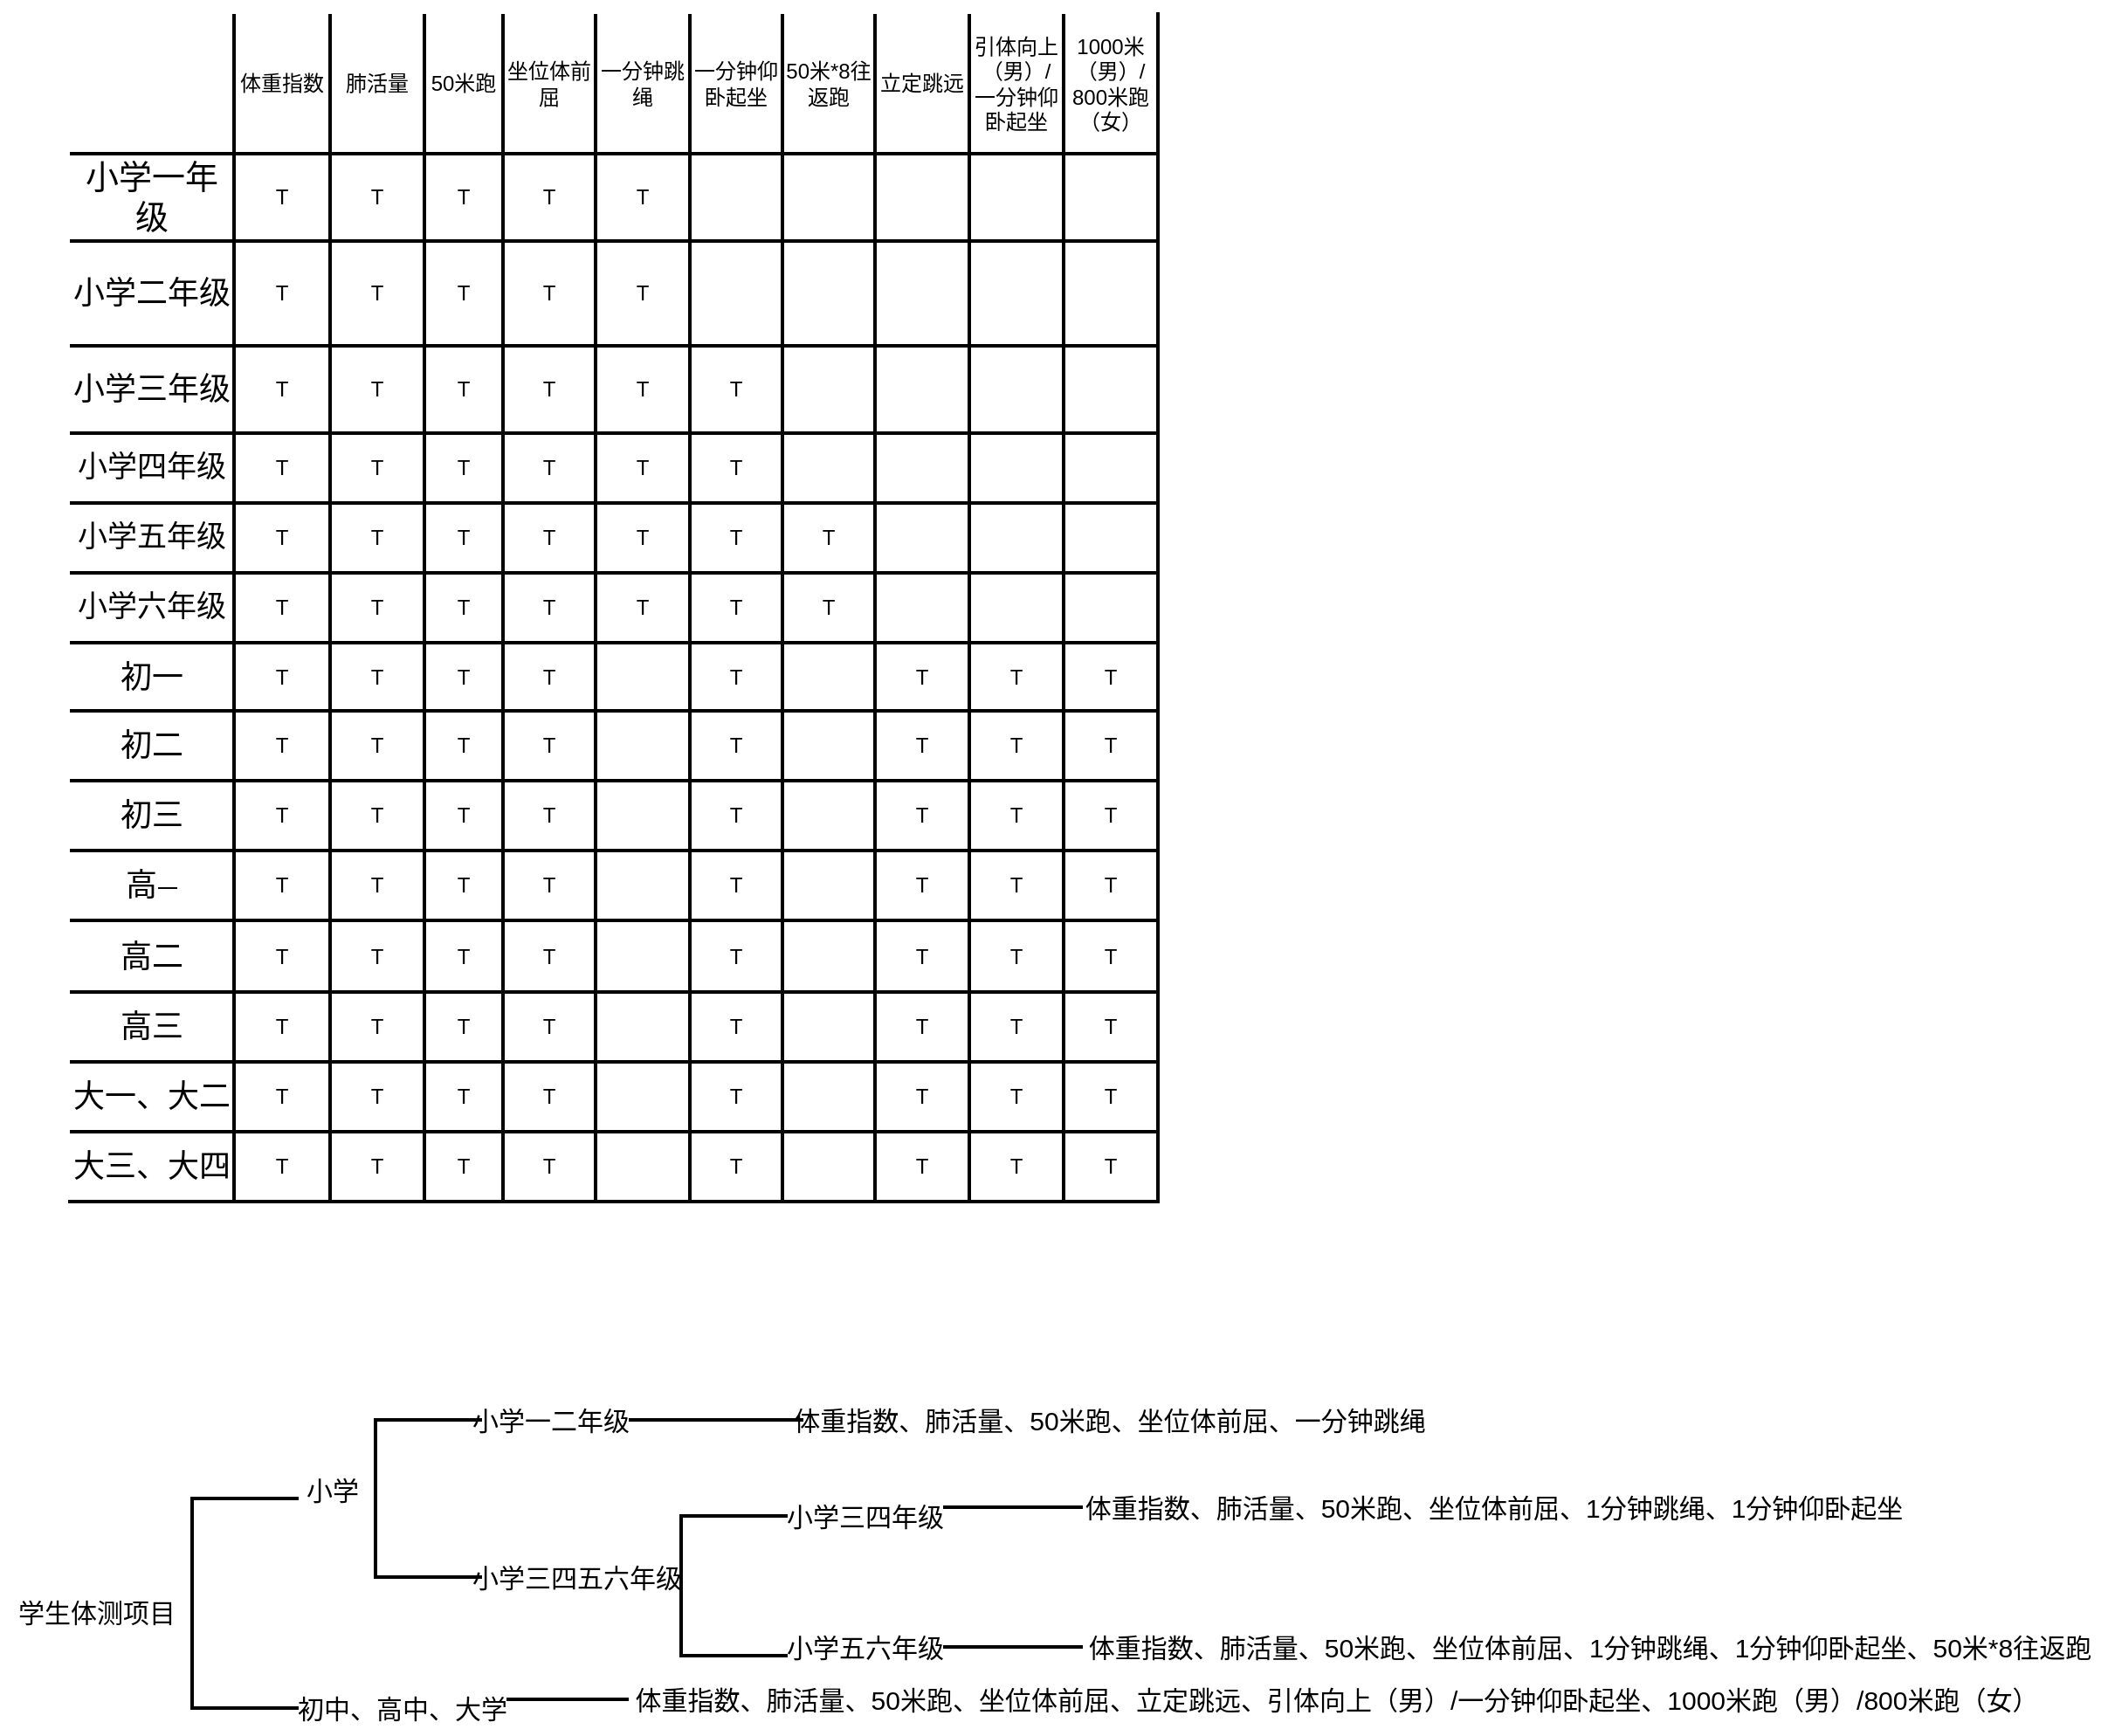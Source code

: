 <mxfile><diagram id="Dx4ijdz9q77wWzMe3Q-4" name="第 1 页"><mxGraphModel dx="593" dy="553" grid="1" gridSize="10" guides="0" tooltips="1" connect="1" arrows="1" fold="1" page="1" pageScale="1" pageWidth="2339" pageHeight="3300" math="1" shadow="0"><root><mxCell id="0"/><mxCell id="1" parent="0"/><mxCell id="41" value="" style="edgeStyle=none;html=1;" edge="1" parent="1" source="15"><mxGeometry relative="1" as="geometry"><mxPoint x="380" y="289.014" as="targetPoint"/></mxGeometry></mxCell><mxCell id="15" value="" style="shape=table;html=1;whiteSpace=wrap;startSize=0;container=1;collapsible=0;childLayout=tableLayout;strokeColor=default;rowLines=1;columnLines=1;fixedRows=0;swimlaneHead=0;swimlaneBody=1;left=0;top=0;strokeWidth=2;perimeterSpacing=0;" vertex="1" parent="1"><mxGeometry x="90" y="180" width="623" height="680" as="geometry"/></mxCell><mxCell id="57" style="shape=tableRow;horizontal=0;startSize=0;swimlaneHead=0;swimlaneBody=0;top=0;left=0;bottom=0;right=0;collapsible=0;dropTarget=0;fillColor=none;points=[[0,0.5],[1,0.5]];portConstraint=eastwest;strokeColor=none;" vertex="1" parent="15"><mxGeometry width="623" height="80" as="geometry"/></mxCell><mxCell id="58" style="shape=partialRectangle;html=1;whiteSpace=wrap;connectable=0;fillColor=none;top=0;left=0;bottom=0;right=0;overflow=hidden;" vertex="1" parent="57"><mxGeometry width="94" height="80" as="geometry"><mxRectangle width="94" height="80" as="alternateBounds"/></mxGeometry></mxCell><mxCell id="59" value="体重指数" style="shape=partialRectangle;html=1;whiteSpace=wrap;connectable=0;fillColor=none;top=0;left=0;bottom=0;right=0;overflow=hidden;" vertex="1" parent="57"><mxGeometry x="94" width="55" height="80" as="geometry"><mxRectangle width="55" height="80" as="alternateBounds"/></mxGeometry></mxCell><mxCell id="60" value="肺活量" style="shape=partialRectangle;html=1;whiteSpace=wrap;connectable=0;fillColor=none;top=0;left=0;bottom=0;right=0;overflow=hidden;" vertex="1" parent="57"><mxGeometry x="149" width="54" height="80" as="geometry"><mxRectangle width="54" height="80" as="alternateBounds"/></mxGeometry></mxCell><mxCell id="61" value="50米跑" style="shape=partialRectangle;html=1;whiteSpace=wrap;connectable=0;fillColor=none;top=0;left=0;bottom=0;right=0;overflow=hidden;" vertex="1" parent="57"><mxGeometry x="203" width="45" height="80" as="geometry"><mxRectangle width="45" height="80" as="alternateBounds"/></mxGeometry></mxCell><mxCell id="62" value="坐位体前屈" style="shape=partialRectangle;html=1;whiteSpace=wrap;connectable=0;fillColor=none;top=0;left=0;bottom=0;right=0;overflow=hidden;" vertex="1" parent="57"><mxGeometry x="248" width="53" height="80" as="geometry"><mxRectangle width="53" height="80" as="alternateBounds"/></mxGeometry></mxCell><mxCell id="67" value="一分钟跳绳" style="shape=partialRectangle;html=1;whiteSpace=wrap;connectable=0;fillColor=none;top=0;left=0;bottom=0;right=0;overflow=hidden;" vertex="1" parent="57"><mxGeometry x="301" width="54" height="80" as="geometry"><mxRectangle width="54" height="80" as="alternateBounds"/></mxGeometry></mxCell><mxCell id="72" value="一分钟仰卧起坐" style="shape=partialRectangle;html=1;whiteSpace=wrap;connectable=0;fillColor=none;top=0;left=0;bottom=0;right=0;overflow=hidden;" vertex="1" parent="57"><mxGeometry x="355" width="53" height="80" as="geometry"><mxRectangle width="53" height="80" as="alternateBounds"/></mxGeometry></mxCell><mxCell id="77" value="50米*8往返跑" style="shape=partialRectangle;html=1;whiteSpace=wrap;connectable=0;fillColor=none;top=0;left=0;bottom=0;right=0;overflow=hidden;" vertex="1" parent="57"><mxGeometry x="408" width="53" height="80" as="geometry"><mxRectangle width="53" height="80" as="alternateBounds"/></mxGeometry></mxCell><mxCell id="82" value="立定跳远" style="shape=partialRectangle;html=1;whiteSpace=wrap;connectable=0;fillColor=none;top=0;left=0;bottom=0;right=0;overflow=hidden;" vertex="1" parent="57"><mxGeometry x="461" width="54" height="80" as="geometry"><mxRectangle width="54" height="80" as="alternateBounds"/></mxGeometry></mxCell><mxCell id="87" value="引体向上（男）/&lt;br&gt;一分钟仰卧起坐" style="shape=partialRectangle;html=1;whiteSpace=wrap;connectable=0;fillColor=none;top=0;left=0;bottom=0;right=0;overflow=hidden;" vertex="1" parent="57"><mxGeometry x="515" width="54" height="80" as="geometry"><mxRectangle width="54" height="80" as="alternateBounds"/></mxGeometry></mxCell><mxCell id="92" value="1000米（男）/&lt;br&gt;800米跑（女）" style="shape=partialRectangle;html=1;whiteSpace=wrap;connectable=0;fillColor=none;top=0;left=0;bottom=0;right=0;overflow=hidden;" vertex="1" parent="57"><mxGeometry x="569" width="54" height="80" as="geometry"><mxRectangle width="54" height="80" as="alternateBounds"/></mxGeometry></mxCell><mxCell id="16" value="" style="shape=tableRow;horizontal=0;startSize=0;swimlaneHead=0;swimlaneBody=0;top=0;left=0;bottom=0;right=0;collapsible=0;dropTarget=0;fillColor=none;points=[[0,0.5],[1,0.5]];portConstraint=eastwest;strokeColor=none;" vertex="1" parent="15"><mxGeometry y="80" width="623" height="50" as="geometry"/></mxCell><mxCell id="17" value="&lt;font style=&quot;font-size: 19px;&quot;&gt;小学一年级&lt;/font&gt;" style="shape=partialRectangle;html=1;whiteSpace=wrap;connectable=0;fillColor=none;top=0;left=0;bottom=0;right=0;overflow=hidden;" vertex="1" parent="16"><mxGeometry width="94" height="50" as="geometry"><mxRectangle width="94" height="50" as="alternateBounds"/></mxGeometry></mxCell><mxCell id="18" value="&lt;font style=&quot;font-size: 12px;&quot;&gt;T&lt;/font&gt;" style="shape=partialRectangle;html=1;whiteSpace=wrap;connectable=0;fillColor=none;top=0;left=0;bottom=0;right=0;overflow=hidden;" vertex="1" parent="16"><mxGeometry x="94" width="55" height="50" as="geometry"><mxRectangle width="55" height="50" as="alternateBounds"/></mxGeometry></mxCell><mxCell id="19" value="T" style="shape=partialRectangle;html=1;whiteSpace=wrap;connectable=0;fillColor=none;top=0;left=0;bottom=0;right=0;overflow=hidden;" vertex="1" parent="16"><mxGeometry x="149" width="54" height="50" as="geometry"><mxRectangle width="54" height="50" as="alternateBounds"/></mxGeometry></mxCell><mxCell id="52" value="T" style="shape=partialRectangle;html=1;whiteSpace=wrap;connectable=0;fillColor=none;top=0;left=0;bottom=0;right=0;overflow=hidden;" vertex="1" parent="16"><mxGeometry x="203" width="45" height="50" as="geometry"><mxRectangle width="45" height="50" as="alternateBounds"/></mxGeometry></mxCell><mxCell id="63" value="T" style="shape=partialRectangle;html=1;whiteSpace=wrap;connectable=0;fillColor=none;top=0;left=0;bottom=0;right=0;overflow=hidden;" vertex="1" parent="16"><mxGeometry x="248" width="53" height="50" as="geometry"><mxRectangle width="53" height="50" as="alternateBounds"/></mxGeometry></mxCell><mxCell id="68" value="T" style="shape=partialRectangle;html=1;whiteSpace=wrap;connectable=0;fillColor=none;top=0;left=0;bottom=0;right=0;overflow=hidden;" vertex="1" parent="16"><mxGeometry x="301" width="54" height="50" as="geometry"><mxRectangle width="54" height="50" as="alternateBounds"/></mxGeometry></mxCell><mxCell id="73" style="shape=partialRectangle;html=1;whiteSpace=wrap;connectable=0;fillColor=none;top=0;left=0;bottom=0;right=0;overflow=hidden;" vertex="1" parent="16"><mxGeometry x="355" width="53" height="50" as="geometry"><mxRectangle width="53" height="50" as="alternateBounds"/></mxGeometry></mxCell><mxCell id="78" style="shape=partialRectangle;html=1;whiteSpace=wrap;connectable=0;fillColor=none;top=0;left=0;bottom=0;right=0;overflow=hidden;" vertex="1" parent="16"><mxGeometry x="408" width="53" height="50" as="geometry"><mxRectangle width="53" height="50" as="alternateBounds"/></mxGeometry></mxCell><mxCell id="83" style="shape=partialRectangle;html=1;whiteSpace=wrap;connectable=0;fillColor=none;top=0;left=0;bottom=0;right=0;overflow=hidden;" vertex="1" parent="16"><mxGeometry x="461" width="54" height="50" as="geometry"><mxRectangle width="54" height="50" as="alternateBounds"/></mxGeometry></mxCell><mxCell id="88" style="shape=partialRectangle;html=1;whiteSpace=wrap;connectable=0;fillColor=none;top=0;left=0;bottom=0;right=0;overflow=hidden;" vertex="1" parent="16"><mxGeometry x="515" width="54" height="50" as="geometry"><mxRectangle width="54" height="50" as="alternateBounds"/></mxGeometry></mxCell><mxCell id="93" style="shape=partialRectangle;html=1;whiteSpace=wrap;connectable=0;fillColor=none;top=0;left=0;bottom=0;right=0;overflow=hidden;" vertex="1" parent="16"><mxGeometry x="569" width="54" height="50" as="geometry"><mxRectangle width="54" height="50" as="alternateBounds"/></mxGeometry></mxCell><mxCell id="24" value="" style="shape=tableRow;horizontal=0;startSize=0;swimlaneHead=0;swimlaneBody=0;top=0;left=0;bottom=0;right=0;collapsible=0;dropTarget=0;fillColor=none;points=[[0,0.5],[1,0.5]];portConstraint=eastwest;" vertex="1" parent="15"><mxGeometry y="130" width="623" height="60" as="geometry"/></mxCell><mxCell id="25" value="&lt;span style=&quot;font-size: 18px;&quot;&gt;小学二年级&lt;/span&gt;" style="shape=partialRectangle;html=1;whiteSpace=wrap;connectable=0;fillColor=none;top=0;left=0;bottom=0;right=0;overflow=hidden;" vertex="1" parent="24"><mxGeometry width="94" height="60" as="geometry"><mxRectangle width="94" height="60" as="alternateBounds"/></mxGeometry></mxCell><mxCell id="26" value="T" style="shape=partialRectangle;html=1;whiteSpace=wrap;connectable=0;fillColor=none;top=0;left=0;bottom=0;right=0;overflow=hidden;" vertex="1" parent="24"><mxGeometry x="94" width="55" height="60" as="geometry"><mxRectangle width="55" height="60" as="alternateBounds"/></mxGeometry></mxCell><mxCell id="27" value="T" style="shape=partialRectangle;html=1;whiteSpace=wrap;connectable=0;fillColor=none;top=0;left=0;bottom=0;right=0;overflow=hidden;pointerEvents=1;" vertex="1" parent="24"><mxGeometry x="149" width="54" height="60" as="geometry"><mxRectangle width="54" height="60" as="alternateBounds"/></mxGeometry></mxCell><mxCell id="53" value="T" style="shape=partialRectangle;html=1;whiteSpace=wrap;connectable=0;fillColor=none;top=0;left=0;bottom=0;right=0;overflow=hidden;pointerEvents=1;" vertex="1" parent="24"><mxGeometry x="203" width="45" height="60" as="geometry"><mxRectangle width="45" height="60" as="alternateBounds"/></mxGeometry></mxCell><mxCell id="64" value="T" style="shape=partialRectangle;html=1;whiteSpace=wrap;connectable=0;fillColor=none;top=0;left=0;bottom=0;right=0;overflow=hidden;pointerEvents=1;" vertex="1" parent="24"><mxGeometry x="248" width="53" height="60" as="geometry"><mxRectangle width="53" height="60" as="alternateBounds"/></mxGeometry></mxCell><mxCell id="69" value="T" style="shape=partialRectangle;html=1;whiteSpace=wrap;connectable=0;fillColor=none;top=0;left=0;bottom=0;right=0;overflow=hidden;pointerEvents=1;" vertex="1" parent="24"><mxGeometry x="301" width="54" height="60" as="geometry"><mxRectangle width="54" height="60" as="alternateBounds"/></mxGeometry></mxCell><mxCell id="74" style="shape=partialRectangle;html=1;whiteSpace=wrap;connectable=0;fillColor=none;top=0;left=0;bottom=0;right=0;overflow=hidden;pointerEvents=1;" vertex="1" parent="24"><mxGeometry x="355" width="53" height="60" as="geometry"><mxRectangle width="53" height="60" as="alternateBounds"/></mxGeometry></mxCell><mxCell id="79" style="shape=partialRectangle;html=1;whiteSpace=wrap;connectable=0;fillColor=none;top=0;left=0;bottom=0;right=0;overflow=hidden;pointerEvents=1;" vertex="1" parent="24"><mxGeometry x="408" width="53" height="60" as="geometry"><mxRectangle width="53" height="60" as="alternateBounds"/></mxGeometry></mxCell><mxCell id="84" style="shape=partialRectangle;html=1;whiteSpace=wrap;connectable=0;fillColor=none;top=0;left=0;bottom=0;right=0;overflow=hidden;pointerEvents=1;" vertex="1" parent="24"><mxGeometry x="461" width="54" height="60" as="geometry"><mxRectangle width="54" height="60" as="alternateBounds"/></mxGeometry></mxCell><mxCell id="89" style="shape=partialRectangle;html=1;whiteSpace=wrap;connectable=0;fillColor=none;top=0;left=0;bottom=0;right=0;overflow=hidden;pointerEvents=1;" vertex="1" parent="24"><mxGeometry x="515" width="54" height="60" as="geometry"><mxRectangle width="54" height="60" as="alternateBounds"/></mxGeometry></mxCell><mxCell id="94" style="shape=partialRectangle;html=1;whiteSpace=wrap;connectable=0;fillColor=none;top=0;left=0;bottom=0;right=0;overflow=hidden;pointerEvents=1;" vertex="1" parent="24"><mxGeometry x="569" width="54" height="60" as="geometry"><mxRectangle width="54" height="60" as="alternateBounds"/></mxGeometry></mxCell><mxCell id="20" value="" style="shape=tableRow;horizontal=0;startSize=0;swimlaneHead=0;swimlaneBody=0;top=0;left=0;bottom=0;right=0;collapsible=0;dropTarget=0;fillColor=none;points=[[0,0.5],[1,0.5]];portConstraint=eastwest;" vertex="1" parent="15"><mxGeometry y="190" width="623" height="50" as="geometry"/></mxCell><mxCell id="21" value="&lt;span style=&quot;font-size: 18px;&quot;&gt;小学三年级&lt;/span&gt;" style="shape=partialRectangle;html=1;whiteSpace=wrap;connectable=0;fillColor=none;top=0;left=0;bottom=0;right=0;overflow=hidden;" vertex="1" parent="20"><mxGeometry width="94" height="50" as="geometry"><mxRectangle width="94" height="50" as="alternateBounds"/></mxGeometry></mxCell><mxCell id="22" value="T" style="shape=partialRectangle;html=1;whiteSpace=wrap;connectable=0;fillColor=none;top=0;left=0;bottom=0;right=0;overflow=hidden;" vertex="1" parent="20"><mxGeometry x="94" width="55" height="50" as="geometry"><mxRectangle width="55" height="50" as="alternateBounds"/></mxGeometry></mxCell><mxCell id="23" value="T" style="shape=partialRectangle;html=1;whiteSpace=wrap;connectable=0;fillColor=none;top=0;left=0;bottom=0;right=0;overflow=hidden;" vertex="1" parent="20"><mxGeometry x="149" width="54" height="50" as="geometry"><mxRectangle width="54" height="50" as="alternateBounds"/></mxGeometry></mxCell><mxCell id="54" value="T" style="shape=partialRectangle;html=1;whiteSpace=wrap;connectable=0;fillColor=none;top=0;left=0;bottom=0;right=0;overflow=hidden;" vertex="1" parent="20"><mxGeometry x="203" width="45" height="50" as="geometry"><mxRectangle width="45" height="50" as="alternateBounds"/></mxGeometry></mxCell><mxCell id="65" value="T" style="shape=partialRectangle;html=1;whiteSpace=wrap;connectable=0;fillColor=none;top=0;left=0;bottom=0;right=0;overflow=hidden;" vertex="1" parent="20"><mxGeometry x="248" width="53" height="50" as="geometry"><mxRectangle width="53" height="50" as="alternateBounds"/></mxGeometry></mxCell><mxCell id="70" value="T" style="shape=partialRectangle;html=1;whiteSpace=wrap;connectable=0;fillColor=none;top=0;left=0;bottom=0;right=0;overflow=hidden;" vertex="1" parent="20"><mxGeometry x="301" width="54" height="50" as="geometry"><mxRectangle width="54" height="50" as="alternateBounds"/></mxGeometry></mxCell><mxCell id="75" value="T" style="shape=partialRectangle;html=1;whiteSpace=wrap;connectable=0;fillColor=none;top=0;left=0;bottom=0;right=0;overflow=hidden;" vertex="1" parent="20"><mxGeometry x="355" width="53" height="50" as="geometry"><mxRectangle width="53" height="50" as="alternateBounds"/></mxGeometry></mxCell><mxCell id="80" style="shape=partialRectangle;html=1;whiteSpace=wrap;connectable=0;fillColor=none;top=0;left=0;bottom=0;right=0;overflow=hidden;" vertex="1" parent="20"><mxGeometry x="408" width="53" height="50" as="geometry"><mxRectangle width="53" height="50" as="alternateBounds"/></mxGeometry></mxCell><mxCell id="85" style="shape=partialRectangle;html=1;whiteSpace=wrap;connectable=0;fillColor=none;top=0;left=0;bottom=0;right=0;overflow=hidden;" vertex="1" parent="20"><mxGeometry x="461" width="54" height="50" as="geometry"><mxRectangle width="54" height="50" as="alternateBounds"/></mxGeometry></mxCell><mxCell id="90" style="shape=partialRectangle;html=1;whiteSpace=wrap;connectable=0;fillColor=none;top=0;left=0;bottom=0;right=0;overflow=hidden;" vertex="1" parent="20"><mxGeometry x="515" width="54" height="50" as="geometry"><mxRectangle width="54" height="50" as="alternateBounds"/></mxGeometry></mxCell><mxCell id="95" style="shape=partialRectangle;html=1;whiteSpace=wrap;connectable=0;fillColor=none;top=0;left=0;bottom=0;right=0;overflow=hidden;" vertex="1" parent="20"><mxGeometry x="569" width="54" height="50" as="geometry"><mxRectangle width="54" height="50" as="alternateBounds"/></mxGeometry></mxCell><mxCell id="48" style="shape=tableRow;horizontal=0;startSize=0;swimlaneHead=0;swimlaneBody=0;top=0;left=0;bottom=0;right=0;collapsible=0;dropTarget=0;fillColor=none;points=[[0,0.5],[1,0.5]];portConstraint=eastwest;" vertex="1" parent="15"><mxGeometry y="240" width="623" height="40" as="geometry"/></mxCell><mxCell id="49" value="&lt;span style=&quot;font-size: 17px;&quot;&gt;小学四年级&lt;/span&gt;" style="shape=partialRectangle;html=1;whiteSpace=wrap;connectable=0;fillColor=none;top=0;left=0;bottom=0;right=0;overflow=hidden;" vertex="1" parent="48"><mxGeometry width="94" height="40" as="geometry"><mxRectangle width="94" height="40" as="alternateBounds"/></mxGeometry></mxCell><mxCell id="50" value="T" style="shape=partialRectangle;html=1;whiteSpace=wrap;connectable=0;fillColor=none;top=0;left=0;bottom=0;right=0;overflow=hidden;" vertex="1" parent="48"><mxGeometry x="94" width="55" height="40" as="geometry"><mxRectangle width="55" height="40" as="alternateBounds"/></mxGeometry></mxCell><mxCell id="51" value="T" style="shape=partialRectangle;html=1;whiteSpace=wrap;connectable=0;fillColor=none;top=0;left=0;bottom=0;right=0;overflow=hidden;" vertex="1" parent="48"><mxGeometry x="149" width="54" height="40" as="geometry"><mxRectangle width="54" height="40" as="alternateBounds"/></mxGeometry></mxCell><mxCell id="55" value="T" style="shape=partialRectangle;html=1;whiteSpace=wrap;connectable=0;fillColor=none;top=0;left=0;bottom=0;right=0;overflow=hidden;" vertex="1" parent="48"><mxGeometry x="203" width="45" height="40" as="geometry"><mxRectangle width="45" height="40" as="alternateBounds"/></mxGeometry></mxCell><mxCell id="66" value="T" style="shape=partialRectangle;html=1;whiteSpace=wrap;connectable=0;fillColor=none;top=0;left=0;bottom=0;right=0;overflow=hidden;" vertex="1" parent="48"><mxGeometry x="248" width="53" height="40" as="geometry"><mxRectangle width="53" height="40" as="alternateBounds"/></mxGeometry></mxCell><mxCell id="71" value="T" style="shape=partialRectangle;html=1;whiteSpace=wrap;connectable=0;fillColor=none;top=0;left=0;bottom=0;right=0;overflow=hidden;" vertex="1" parent="48"><mxGeometry x="301" width="54" height="40" as="geometry"><mxRectangle width="54" height="40" as="alternateBounds"/></mxGeometry></mxCell><mxCell id="76" value="T" style="shape=partialRectangle;html=1;whiteSpace=wrap;connectable=0;fillColor=none;top=0;left=0;bottom=0;right=0;overflow=hidden;" vertex="1" parent="48"><mxGeometry x="355" width="53" height="40" as="geometry"><mxRectangle width="53" height="40" as="alternateBounds"/></mxGeometry></mxCell><mxCell id="81" style="shape=partialRectangle;html=1;whiteSpace=wrap;connectable=0;fillColor=none;top=0;left=0;bottom=0;right=0;overflow=hidden;" vertex="1" parent="48"><mxGeometry x="408" width="53" height="40" as="geometry"><mxRectangle width="53" height="40" as="alternateBounds"/></mxGeometry></mxCell><mxCell id="86" style="shape=partialRectangle;html=1;whiteSpace=wrap;connectable=0;fillColor=none;top=0;left=0;bottom=0;right=0;overflow=hidden;" vertex="1" parent="48"><mxGeometry x="461" width="54" height="40" as="geometry"><mxRectangle width="54" height="40" as="alternateBounds"/></mxGeometry></mxCell><mxCell id="91" style="shape=partialRectangle;html=1;whiteSpace=wrap;connectable=0;fillColor=none;top=0;left=0;bottom=0;right=0;overflow=hidden;" vertex="1" parent="48"><mxGeometry x="515" width="54" height="40" as="geometry"><mxRectangle width="54" height="40" as="alternateBounds"/></mxGeometry></mxCell><mxCell id="96" style="shape=partialRectangle;html=1;whiteSpace=wrap;connectable=0;fillColor=none;top=0;left=0;bottom=0;right=0;overflow=hidden;" vertex="1" parent="48"><mxGeometry x="569" width="54" height="40" as="geometry"><mxRectangle width="54" height="40" as="alternateBounds"/></mxGeometry></mxCell><mxCell id="133" style="shape=tableRow;horizontal=0;startSize=0;swimlaneHead=0;swimlaneBody=0;top=0;left=0;bottom=0;right=0;collapsible=0;dropTarget=0;fillColor=none;points=[[0,0.5],[1,0.5]];portConstraint=eastwest;" vertex="1" parent="15"><mxGeometry y="280" width="623" height="40" as="geometry"/></mxCell><mxCell id="134" value="&lt;font style=&quot;font-size: 17px;&quot;&gt;小学五年级&lt;/font&gt;" style="shape=partialRectangle;html=1;whiteSpace=wrap;connectable=0;fillColor=none;top=0;left=0;bottom=0;right=0;overflow=hidden;" vertex="1" parent="133"><mxGeometry width="94" height="40" as="geometry"><mxRectangle width="94" height="40" as="alternateBounds"/></mxGeometry></mxCell><mxCell id="135" value="T" style="shape=partialRectangle;html=1;whiteSpace=wrap;connectable=0;fillColor=none;top=0;left=0;bottom=0;right=0;overflow=hidden;" vertex="1" parent="133"><mxGeometry x="94" width="55" height="40" as="geometry"><mxRectangle width="55" height="40" as="alternateBounds"/></mxGeometry></mxCell><mxCell id="136" value="T" style="shape=partialRectangle;html=1;whiteSpace=wrap;connectable=0;fillColor=none;top=0;left=0;bottom=0;right=0;overflow=hidden;" vertex="1" parent="133"><mxGeometry x="149" width="54" height="40" as="geometry"><mxRectangle width="54" height="40" as="alternateBounds"/></mxGeometry></mxCell><mxCell id="137" value="T" style="shape=partialRectangle;html=1;whiteSpace=wrap;connectable=0;fillColor=none;top=0;left=0;bottom=0;right=0;overflow=hidden;" vertex="1" parent="133"><mxGeometry x="203" width="45" height="40" as="geometry"><mxRectangle width="45" height="40" as="alternateBounds"/></mxGeometry></mxCell><mxCell id="138" value="T" style="shape=partialRectangle;html=1;whiteSpace=wrap;connectable=0;fillColor=none;top=0;left=0;bottom=0;right=0;overflow=hidden;" vertex="1" parent="133"><mxGeometry x="248" width="53" height="40" as="geometry"><mxRectangle width="53" height="40" as="alternateBounds"/></mxGeometry></mxCell><mxCell id="139" value="T" style="shape=partialRectangle;html=1;whiteSpace=wrap;connectable=0;fillColor=none;top=0;left=0;bottom=0;right=0;overflow=hidden;" vertex="1" parent="133"><mxGeometry x="301" width="54" height="40" as="geometry"><mxRectangle width="54" height="40" as="alternateBounds"/></mxGeometry></mxCell><mxCell id="140" value="T" style="shape=partialRectangle;html=1;whiteSpace=wrap;connectable=0;fillColor=none;top=0;left=0;bottom=0;right=0;overflow=hidden;" vertex="1" parent="133"><mxGeometry x="355" width="53" height="40" as="geometry"><mxRectangle width="53" height="40" as="alternateBounds"/></mxGeometry></mxCell><mxCell id="141" value="T" style="shape=partialRectangle;html=1;whiteSpace=wrap;connectable=0;fillColor=none;top=0;left=0;bottom=0;right=0;overflow=hidden;" vertex="1" parent="133"><mxGeometry x="408" width="53" height="40" as="geometry"><mxRectangle width="53" height="40" as="alternateBounds"/></mxGeometry></mxCell><mxCell id="142" style="shape=partialRectangle;html=1;whiteSpace=wrap;connectable=0;fillColor=none;top=0;left=0;bottom=0;right=0;overflow=hidden;" vertex="1" parent="133"><mxGeometry x="461" width="54" height="40" as="geometry"><mxRectangle width="54" height="40" as="alternateBounds"/></mxGeometry></mxCell><mxCell id="143" style="shape=partialRectangle;html=1;whiteSpace=wrap;connectable=0;fillColor=none;top=0;left=0;bottom=0;right=0;overflow=hidden;" vertex="1" parent="133"><mxGeometry x="515" width="54" height="40" as="geometry"><mxRectangle width="54" height="40" as="alternateBounds"/></mxGeometry></mxCell><mxCell id="144" style="shape=partialRectangle;html=1;whiteSpace=wrap;connectable=0;fillColor=none;top=0;left=0;bottom=0;right=0;overflow=hidden;" vertex="1" parent="133"><mxGeometry x="569" width="54" height="40" as="geometry"><mxRectangle width="54" height="40" as="alternateBounds"/></mxGeometry></mxCell><mxCell id="121" style="shape=tableRow;horizontal=0;startSize=0;swimlaneHead=0;swimlaneBody=0;top=0;left=0;bottom=0;right=0;collapsible=0;dropTarget=0;fillColor=none;points=[[0,0.5],[1,0.5]];portConstraint=eastwest;" vertex="1" parent="15"><mxGeometry y="320" width="623" height="40" as="geometry"/></mxCell><mxCell id="122" value="&lt;font style=&quot;font-size: 17px;&quot;&gt;小学六年级&lt;/font&gt;" style="shape=partialRectangle;html=1;whiteSpace=wrap;connectable=0;fillColor=none;top=0;left=0;bottom=0;right=0;overflow=hidden;" vertex="1" parent="121"><mxGeometry width="94" height="40" as="geometry"><mxRectangle width="94" height="40" as="alternateBounds"/></mxGeometry></mxCell><mxCell id="123" value="T" style="shape=partialRectangle;html=1;whiteSpace=wrap;connectable=0;fillColor=none;top=0;left=0;bottom=0;right=0;overflow=hidden;" vertex="1" parent="121"><mxGeometry x="94" width="55" height="40" as="geometry"><mxRectangle width="55" height="40" as="alternateBounds"/></mxGeometry></mxCell><mxCell id="124" value="T" style="shape=partialRectangle;html=1;whiteSpace=wrap;connectable=0;fillColor=none;top=0;left=0;bottom=0;right=0;overflow=hidden;" vertex="1" parent="121"><mxGeometry x="149" width="54" height="40" as="geometry"><mxRectangle width="54" height="40" as="alternateBounds"/></mxGeometry></mxCell><mxCell id="125" value="T" style="shape=partialRectangle;html=1;whiteSpace=wrap;connectable=0;fillColor=none;top=0;left=0;bottom=0;right=0;overflow=hidden;" vertex="1" parent="121"><mxGeometry x="203" width="45" height="40" as="geometry"><mxRectangle width="45" height="40" as="alternateBounds"/></mxGeometry></mxCell><mxCell id="126" value="T" style="shape=partialRectangle;html=1;whiteSpace=wrap;connectable=0;fillColor=none;top=0;left=0;bottom=0;right=0;overflow=hidden;" vertex="1" parent="121"><mxGeometry x="248" width="53" height="40" as="geometry"><mxRectangle width="53" height="40" as="alternateBounds"/></mxGeometry></mxCell><mxCell id="127" value="T" style="shape=partialRectangle;html=1;whiteSpace=wrap;connectable=0;fillColor=none;top=0;left=0;bottom=0;right=0;overflow=hidden;" vertex="1" parent="121"><mxGeometry x="301" width="54" height="40" as="geometry"><mxRectangle width="54" height="40" as="alternateBounds"/></mxGeometry></mxCell><mxCell id="128" value="T" style="shape=partialRectangle;html=1;whiteSpace=wrap;connectable=0;fillColor=none;top=0;left=0;bottom=0;right=0;overflow=hidden;" vertex="1" parent="121"><mxGeometry x="355" width="53" height="40" as="geometry"><mxRectangle width="53" height="40" as="alternateBounds"/></mxGeometry></mxCell><mxCell id="129" value="T" style="shape=partialRectangle;html=1;whiteSpace=wrap;connectable=0;fillColor=none;top=0;left=0;bottom=0;right=0;overflow=hidden;" vertex="1" parent="121"><mxGeometry x="408" width="53" height="40" as="geometry"><mxRectangle width="53" height="40" as="alternateBounds"/></mxGeometry></mxCell><mxCell id="130" style="shape=partialRectangle;html=1;whiteSpace=wrap;connectable=0;fillColor=none;top=0;left=0;bottom=0;right=0;overflow=hidden;" vertex="1" parent="121"><mxGeometry x="461" width="54" height="40" as="geometry"><mxRectangle width="54" height="40" as="alternateBounds"/></mxGeometry></mxCell><mxCell id="131" style="shape=partialRectangle;html=1;whiteSpace=wrap;connectable=0;fillColor=none;top=0;left=0;bottom=0;right=0;overflow=hidden;" vertex="1" parent="121"><mxGeometry x="515" width="54" height="40" as="geometry"><mxRectangle width="54" height="40" as="alternateBounds"/></mxGeometry></mxCell><mxCell id="132" style="shape=partialRectangle;html=1;whiteSpace=wrap;connectable=0;fillColor=none;top=0;left=0;bottom=0;right=0;overflow=hidden;" vertex="1" parent="121"><mxGeometry x="569" width="54" height="40" as="geometry"><mxRectangle width="54" height="40" as="alternateBounds"/></mxGeometry></mxCell><mxCell id="109" style="shape=tableRow;horizontal=0;startSize=0;swimlaneHead=0;swimlaneBody=0;top=0;left=0;bottom=0;right=0;collapsible=0;dropTarget=0;fillColor=none;points=[[0,0.5],[1,0.5]];portConstraint=eastwest;" vertex="1" parent="15"><mxGeometry y="360" width="623" height="39" as="geometry"/></mxCell><mxCell id="110" value="&lt;font style=&quot;font-size: 18px;&quot;&gt;初一&lt;/font&gt;" style="shape=partialRectangle;html=1;whiteSpace=wrap;connectable=0;fillColor=none;top=0;left=0;bottom=0;right=0;overflow=hidden;" vertex="1" parent="109"><mxGeometry width="94" height="39" as="geometry"><mxRectangle width="94" height="39" as="alternateBounds"/></mxGeometry></mxCell><mxCell id="111" value="T" style="shape=partialRectangle;html=1;whiteSpace=wrap;connectable=0;fillColor=none;top=0;left=0;bottom=0;right=0;overflow=hidden;" vertex="1" parent="109"><mxGeometry x="94" width="55" height="39" as="geometry"><mxRectangle width="55" height="39" as="alternateBounds"/></mxGeometry></mxCell><mxCell id="112" value="T" style="shape=partialRectangle;html=1;whiteSpace=wrap;connectable=0;fillColor=none;top=0;left=0;bottom=0;right=0;overflow=hidden;" vertex="1" parent="109"><mxGeometry x="149" width="54" height="39" as="geometry"><mxRectangle width="54" height="39" as="alternateBounds"/></mxGeometry></mxCell><mxCell id="113" value="T" style="shape=partialRectangle;html=1;whiteSpace=wrap;connectable=0;fillColor=none;top=0;left=0;bottom=0;right=0;overflow=hidden;" vertex="1" parent="109"><mxGeometry x="203" width="45" height="39" as="geometry"><mxRectangle width="45" height="39" as="alternateBounds"/></mxGeometry></mxCell><mxCell id="114" value="T" style="shape=partialRectangle;html=1;whiteSpace=wrap;connectable=0;fillColor=none;top=0;left=0;bottom=0;right=0;overflow=hidden;" vertex="1" parent="109"><mxGeometry x="248" width="53" height="39" as="geometry"><mxRectangle width="53" height="39" as="alternateBounds"/></mxGeometry></mxCell><mxCell id="115" style="shape=partialRectangle;html=1;whiteSpace=wrap;connectable=0;fillColor=none;top=0;left=0;bottom=0;right=0;overflow=hidden;" vertex="1" parent="109"><mxGeometry x="301" width="54" height="39" as="geometry"><mxRectangle width="54" height="39" as="alternateBounds"/></mxGeometry></mxCell><mxCell id="116" value="T" style="shape=partialRectangle;html=1;whiteSpace=wrap;connectable=0;fillColor=none;top=0;left=0;bottom=0;right=0;overflow=hidden;" vertex="1" parent="109"><mxGeometry x="355" width="53" height="39" as="geometry"><mxRectangle width="53" height="39" as="alternateBounds"/></mxGeometry></mxCell><mxCell id="117" style="shape=partialRectangle;html=1;whiteSpace=wrap;connectable=0;fillColor=none;top=0;left=0;bottom=0;right=0;overflow=hidden;" vertex="1" parent="109"><mxGeometry x="408" width="53" height="39" as="geometry"><mxRectangle width="53" height="39" as="alternateBounds"/></mxGeometry></mxCell><mxCell id="118" value="T" style="shape=partialRectangle;html=1;whiteSpace=wrap;connectable=0;fillColor=none;top=0;left=0;bottom=0;right=0;overflow=hidden;" vertex="1" parent="109"><mxGeometry x="461" width="54" height="39" as="geometry"><mxRectangle width="54" height="39" as="alternateBounds"/></mxGeometry></mxCell><mxCell id="119" value="T" style="shape=partialRectangle;html=1;whiteSpace=wrap;connectable=0;fillColor=none;top=0;left=0;bottom=0;right=0;overflow=hidden;" vertex="1" parent="109"><mxGeometry x="515" width="54" height="39" as="geometry"><mxRectangle width="54" height="39" as="alternateBounds"/></mxGeometry></mxCell><mxCell id="120" value="T" style="shape=partialRectangle;html=1;whiteSpace=wrap;connectable=0;fillColor=none;top=0;left=0;bottom=0;right=0;overflow=hidden;" vertex="1" parent="109"><mxGeometry x="569" width="54" height="39" as="geometry"><mxRectangle width="54" height="39" as="alternateBounds"/></mxGeometry></mxCell><mxCell id="97" style="shape=tableRow;horizontal=0;startSize=0;swimlaneHead=0;swimlaneBody=0;top=0;left=0;bottom=0;right=0;collapsible=0;dropTarget=0;fillColor=none;points=[[0,0.5],[1,0.5]];portConstraint=eastwest;" vertex="1" parent="15"><mxGeometry y="399" width="623" height="40" as="geometry"/></mxCell><mxCell id="98" value="&lt;font style=&quot;font-size: 18px;&quot;&gt;初二&lt;/font&gt;" style="shape=partialRectangle;html=1;whiteSpace=wrap;connectable=0;fillColor=none;top=0;left=0;bottom=0;right=0;overflow=hidden;" vertex="1" parent="97"><mxGeometry width="94" height="40" as="geometry"><mxRectangle width="94" height="40" as="alternateBounds"/></mxGeometry></mxCell><mxCell id="99" value="T" style="shape=partialRectangle;html=1;whiteSpace=wrap;connectable=0;fillColor=none;top=0;left=0;bottom=0;right=0;overflow=hidden;" vertex="1" parent="97"><mxGeometry x="94" width="55" height="40" as="geometry"><mxRectangle width="55" height="40" as="alternateBounds"/></mxGeometry></mxCell><mxCell id="100" value="T" style="shape=partialRectangle;html=1;whiteSpace=wrap;connectable=0;fillColor=none;top=0;left=0;bottom=0;right=0;overflow=hidden;" vertex="1" parent="97"><mxGeometry x="149" width="54" height="40" as="geometry"><mxRectangle width="54" height="40" as="alternateBounds"/></mxGeometry></mxCell><mxCell id="101" value="T" style="shape=partialRectangle;html=1;whiteSpace=wrap;connectable=0;fillColor=none;top=0;left=0;bottom=0;right=0;overflow=hidden;" vertex="1" parent="97"><mxGeometry x="203" width="45" height="40" as="geometry"><mxRectangle width="45" height="40" as="alternateBounds"/></mxGeometry></mxCell><mxCell id="102" value="T" style="shape=partialRectangle;html=1;whiteSpace=wrap;connectable=0;fillColor=none;top=0;left=0;bottom=0;right=0;overflow=hidden;" vertex="1" parent="97"><mxGeometry x="248" width="53" height="40" as="geometry"><mxRectangle width="53" height="40" as="alternateBounds"/></mxGeometry></mxCell><mxCell id="103" style="shape=partialRectangle;html=1;whiteSpace=wrap;connectable=0;fillColor=none;top=0;left=0;bottom=0;right=0;overflow=hidden;" vertex="1" parent="97"><mxGeometry x="301" width="54" height="40" as="geometry"><mxRectangle width="54" height="40" as="alternateBounds"/></mxGeometry></mxCell><mxCell id="104" value="T" style="shape=partialRectangle;html=1;whiteSpace=wrap;connectable=0;fillColor=none;top=0;left=0;bottom=0;right=0;overflow=hidden;" vertex="1" parent="97"><mxGeometry x="355" width="53" height="40" as="geometry"><mxRectangle width="53" height="40" as="alternateBounds"/></mxGeometry></mxCell><mxCell id="105" style="shape=partialRectangle;html=1;whiteSpace=wrap;connectable=0;fillColor=none;top=0;left=0;bottom=0;right=0;overflow=hidden;" vertex="1" parent="97"><mxGeometry x="408" width="53" height="40" as="geometry"><mxRectangle width="53" height="40" as="alternateBounds"/></mxGeometry></mxCell><mxCell id="106" value="T" style="shape=partialRectangle;html=1;whiteSpace=wrap;connectable=0;fillColor=none;top=0;left=0;bottom=0;right=0;overflow=hidden;" vertex="1" parent="97"><mxGeometry x="461" width="54" height="40" as="geometry"><mxRectangle width="54" height="40" as="alternateBounds"/></mxGeometry></mxCell><mxCell id="107" value="T" style="shape=partialRectangle;html=1;whiteSpace=wrap;connectable=0;fillColor=none;top=0;left=0;bottom=0;right=0;overflow=hidden;" vertex="1" parent="97"><mxGeometry x="515" width="54" height="40" as="geometry"><mxRectangle width="54" height="40" as="alternateBounds"/></mxGeometry></mxCell><mxCell id="108" value="T" style="shape=partialRectangle;html=1;whiteSpace=wrap;connectable=0;fillColor=none;top=0;left=0;bottom=0;right=0;overflow=hidden;" vertex="1" parent="97"><mxGeometry x="569" width="54" height="40" as="geometry"><mxRectangle width="54" height="40" as="alternateBounds"/></mxGeometry></mxCell><mxCell id="145" style="shape=tableRow;horizontal=0;startSize=0;swimlaneHead=0;swimlaneBody=0;top=0;left=0;bottom=0;right=0;collapsible=0;dropTarget=0;fillColor=none;points=[[0,0.5],[1,0.5]];portConstraint=eastwest;" vertex="1" parent="15"><mxGeometry y="439" width="623" height="40" as="geometry"/></mxCell><mxCell id="146" value="&lt;font style=&quot;font-size: 18px;&quot;&gt;初三&lt;/font&gt;" style="shape=partialRectangle;html=1;whiteSpace=wrap;connectable=0;fillColor=none;top=0;left=0;bottom=0;right=0;overflow=hidden;" vertex="1" parent="145"><mxGeometry width="94" height="40" as="geometry"><mxRectangle width="94" height="40" as="alternateBounds"/></mxGeometry></mxCell><mxCell id="147" value="T" style="shape=partialRectangle;html=1;whiteSpace=wrap;connectable=0;fillColor=none;top=0;left=0;bottom=0;right=0;overflow=hidden;" vertex="1" parent="145"><mxGeometry x="94" width="55" height="40" as="geometry"><mxRectangle width="55" height="40" as="alternateBounds"/></mxGeometry></mxCell><mxCell id="148" value="T" style="shape=partialRectangle;html=1;whiteSpace=wrap;connectable=0;fillColor=none;top=0;left=0;bottom=0;right=0;overflow=hidden;" vertex="1" parent="145"><mxGeometry x="149" width="54" height="40" as="geometry"><mxRectangle width="54" height="40" as="alternateBounds"/></mxGeometry></mxCell><mxCell id="149" value="T" style="shape=partialRectangle;html=1;whiteSpace=wrap;connectable=0;fillColor=none;top=0;left=0;bottom=0;right=0;overflow=hidden;" vertex="1" parent="145"><mxGeometry x="203" width="45" height="40" as="geometry"><mxRectangle width="45" height="40" as="alternateBounds"/></mxGeometry></mxCell><mxCell id="150" value="T" style="shape=partialRectangle;html=1;whiteSpace=wrap;connectable=0;fillColor=none;top=0;left=0;bottom=0;right=0;overflow=hidden;" vertex="1" parent="145"><mxGeometry x="248" width="53" height="40" as="geometry"><mxRectangle width="53" height="40" as="alternateBounds"/></mxGeometry></mxCell><mxCell id="151" style="shape=partialRectangle;html=1;whiteSpace=wrap;connectable=0;fillColor=none;top=0;left=0;bottom=0;right=0;overflow=hidden;" vertex="1" parent="145"><mxGeometry x="301" width="54" height="40" as="geometry"><mxRectangle width="54" height="40" as="alternateBounds"/></mxGeometry></mxCell><mxCell id="152" value="T" style="shape=partialRectangle;html=1;whiteSpace=wrap;connectable=0;fillColor=none;top=0;left=0;bottom=0;right=0;overflow=hidden;" vertex="1" parent="145"><mxGeometry x="355" width="53" height="40" as="geometry"><mxRectangle width="53" height="40" as="alternateBounds"/></mxGeometry></mxCell><mxCell id="153" style="shape=partialRectangle;html=1;whiteSpace=wrap;connectable=0;fillColor=none;top=0;left=0;bottom=0;right=0;overflow=hidden;" vertex="1" parent="145"><mxGeometry x="408" width="53" height="40" as="geometry"><mxRectangle width="53" height="40" as="alternateBounds"/></mxGeometry></mxCell><mxCell id="154" value="T" style="shape=partialRectangle;html=1;whiteSpace=wrap;connectable=0;fillColor=none;top=0;left=0;bottom=0;right=0;overflow=hidden;" vertex="1" parent="145"><mxGeometry x="461" width="54" height="40" as="geometry"><mxRectangle width="54" height="40" as="alternateBounds"/></mxGeometry></mxCell><mxCell id="155" value="T" style="shape=partialRectangle;html=1;whiteSpace=wrap;connectable=0;fillColor=none;top=0;left=0;bottom=0;right=0;overflow=hidden;" vertex="1" parent="145"><mxGeometry x="515" width="54" height="40" as="geometry"><mxRectangle width="54" height="40" as="alternateBounds"/></mxGeometry></mxCell><mxCell id="156" value="T" style="shape=partialRectangle;html=1;whiteSpace=wrap;connectable=0;fillColor=none;top=0;left=0;bottom=0;right=0;overflow=hidden;" vertex="1" parent="145"><mxGeometry x="569" width="54" height="40" as="geometry"><mxRectangle width="54" height="40" as="alternateBounds"/></mxGeometry></mxCell><mxCell id="157" style="shape=tableRow;horizontal=0;startSize=0;swimlaneHead=0;swimlaneBody=0;top=0;left=0;bottom=0;right=0;collapsible=0;dropTarget=0;fillColor=none;points=[[0,0.5],[1,0.5]];portConstraint=eastwest;" vertex="1" parent="15"><mxGeometry y="479" width="623" height="40" as="geometry"/></mxCell><mxCell id="158" value="&lt;font style=&quot;font-size: 18px;&quot;&gt;高&lt;/font&gt;一" style="shape=partialRectangle;html=1;whiteSpace=wrap;connectable=0;fillColor=none;top=0;left=0;bottom=0;right=0;overflow=hidden;" vertex="1" parent="157"><mxGeometry width="94" height="40" as="geometry"><mxRectangle width="94" height="40" as="alternateBounds"/></mxGeometry></mxCell><mxCell id="159" value="T" style="shape=partialRectangle;html=1;whiteSpace=wrap;connectable=0;fillColor=none;top=0;left=0;bottom=0;right=0;overflow=hidden;" vertex="1" parent="157"><mxGeometry x="94" width="55" height="40" as="geometry"><mxRectangle width="55" height="40" as="alternateBounds"/></mxGeometry></mxCell><mxCell id="160" value="T" style="shape=partialRectangle;html=1;whiteSpace=wrap;connectable=0;fillColor=none;top=0;left=0;bottom=0;right=0;overflow=hidden;" vertex="1" parent="157"><mxGeometry x="149" width="54" height="40" as="geometry"><mxRectangle width="54" height="40" as="alternateBounds"/></mxGeometry></mxCell><mxCell id="161" value="T" style="shape=partialRectangle;html=1;whiteSpace=wrap;connectable=0;fillColor=none;top=0;left=0;bottom=0;right=0;overflow=hidden;" vertex="1" parent="157"><mxGeometry x="203" width="45" height="40" as="geometry"><mxRectangle width="45" height="40" as="alternateBounds"/></mxGeometry></mxCell><mxCell id="162" value="T" style="shape=partialRectangle;html=1;whiteSpace=wrap;connectable=0;fillColor=none;top=0;left=0;bottom=0;right=0;overflow=hidden;" vertex="1" parent="157"><mxGeometry x="248" width="53" height="40" as="geometry"><mxRectangle width="53" height="40" as="alternateBounds"/></mxGeometry></mxCell><mxCell id="163" style="shape=partialRectangle;html=1;whiteSpace=wrap;connectable=0;fillColor=none;top=0;left=0;bottom=0;right=0;overflow=hidden;" vertex="1" parent="157"><mxGeometry x="301" width="54" height="40" as="geometry"><mxRectangle width="54" height="40" as="alternateBounds"/></mxGeometry></mxCell><mxCell id="164" value="T" style="shape=partialRectangle;html=1;whiteSpace=wrap;connectable=0;fillColor=none;top=0;left=0;bottom=0;right=0;overflow=hidden;" vertex="1" parent="157"><mxGeometry x="355" width="53" height="40" as="geometry"><mxRectangle width="53" height="40" as="alternateBounds"/></mxGeometry></mxCell><mxCell id="165" style="shape=partialRectangle;html=1;whiteSpace=wrap;connectable=0;fillColor=none;top=0;left=0;bottom=0;right=0;overflow=hidden;" vertex="1" parent="157"><mxGeometry x="408" width="53" height="40" as="geometry"><mxRectangle width="53" height="40" as="alternateBounds"/></mxGeometry></mxCell><mxCell id="166" value="T" style="shape=partialRectangle;html=1;whiteSpace=wrap;connectable=0;fillColor=none;top=0;left=0;bottom=0;right=0;overflow=hidden;" vertex="1" parent="157"><mxGeometry x="461" width="54" height="40" as="geometry"><mxRectangle width="54" height="40" as="alternateBounds"/></mxGeometry></mxCell><mxCell id="167" value="T" style="shape=partialRectangle;html=1;whiteSpace=wrap;connectable=0;fillColor=none;top=0;left=0;bottom=0;right=0;overflow=hidden;" vertex="1" parent="157"><mxGeometry x="515" width="54" height="40" as="geometry"><mxRectangle width="54" height="40" as="alternateBounds"/></mxGeometry></mxCell><mxCell id="168" value="T" style="shape=partialRectangle;html=1;whiteSpace=wrap;connectable=0;fillColor=none;top=0;left=0;bottom=0;right=0;overflow=hidden;" vertex="1" parent="157"><mxGeometry x="569" width="54" height="40" as="geometry"><mxRectangle width="54" height="40" as="alternateBounds"/></mxGeometry></mxCell><mxCell id="169" style="shape=tableRow;horizontal=0;startSize=0;swimlaneHead=0;swimlaneBody=0;top=0;left=0;bottom=0;right=0;collapsible=0;dropTarget=0;fillColor=none;points=[[0,0.5],[1,0.5]];portConstraint=eastwest;" vertex="1" parent="15"><mxGeometry y="519" width="623" height="41" as="geometry"/></mxCell><mxCell id="170" value="&lt;font style=&quot;font-size: 18px;&quot;&gt;高二&lt;/font&gt;" style="shape=partialRectangle;html=1;whiteSpace=wrap;connectable=0;fillColor=none;top=0;left=0;bottom=0;right=0;overflow=hidden;" vertex="1" parent="169"><mxGeometry width="94" height="41" as="geometry"><mxRectangle width="94" height="41" as="alternateBounds"/></mxGeometry></mxCell><mxCell id="171" value="T" style="shape=partialRectangle;html=1;whiteSpace=wrap;connectable=0;fillColor=none;top=0;left=0;bottom=0;right=0;overflow=hidden;" vertex="1" parent="169"><mxGeometry x="94" width="55" height="41" as="geometry"><mxRectangle width="55" height="41" as="alternateBounds"/></mxGeometry></mxCell><mxCell id="172" value="T" style="shape=partialRectangle;html=1;whiteSpace=wrap;connectable=0;fillColor=none;top=0;left=0;bottom=0;right=0;overflow=hidden;" vertex="1" parent="169"><mxGeometry x="149" width="54" height="41" as="geometry"><mxRectangle width="54" height="41" as="alternateBounds"/></mxGeometry></mxCell><mxCell id="173" value="T" style="shape=partialRectangle;html=1;whiteSpace=wrap;connectable=0;fillColor=none;top=0;left=0;bottom=0;right=0;overflow=hidden;" vertex="1" parent="169"><mxGeometry x="203" width="45" height="41" as="geometry"><mxRectangle width="45" height="41" as="alternateBounds"/></mxGeometry></mxCell><mxCell id="174" value="T" style="shape=partialRectangle;html=1;whiteSpace=wrap;connectable=0;fillColor=none;top=0;left=0;bottom=0;right=0;overflow=hidden;" vertex="1" parent="169"><mxGeometry x="248" width="53" height="41" as="geometry"><mxRectangle width="53" height="41" as="alternateBounds"/></mxGeometry></mxCell><mxCell id="175" style="shape=partialRectangle;html=1;whiteSpace=wrap;connectable=0;fillColor=none;top=0;left=0;bottom=0;right=0;overflow=hidden;" vertex="1" parent="169"><mxGeometry x="301" width="54" height="41" as="geometry"><mxRectangle width="54" height="41" as="alternateBounds"/></mxGeometry></mxCell><mxCell id="176" value="T" style="shape=partialRectangle;html=1;whiteSpace=wrap;connectable=0;fillColor=none;top=0;left=0;bottom=0;right=0;overflow=hidden;" vertex="1" parent="169"><mxGeometry x="355" width="53" height="41" as="geometry"><mxRectangle width="53" height="41" as="alternateBounds"/></mxGeometry></mxCell><mxCell id="177" style="shape=partialRectangle;html=1;whiteSpace=wrap;connectable=0;fillColor=none;top=0;left=0;bottom=0;right=0;overflow=hidden;" vertex="1" parent="169"><mxGeometry x="408" width="53" height="41" as="geometry"><mxRectangle width="53" height="41" as="alternateBounds"/></mxGeometry></mxCell><mxCell id="178" value="T" style="shape=partialRectangle;html=1;whiteSpace=wrap;connectable=0;fillColor=none;top=0;left=0;bottom=0;right=0;overflow=hidden;" vertex="1" parent="169"><mxGeometry x="461" width="54" height="41" as="geometry"><mxRectangle width="54" height="41" as="alternateBounds"/></mxGeometry></mxCell><mxCell id="179" value="T" style="shape=partialRectangle;html=1;whiteSpace=wrap;connectable=0;fillColor=none;top=0;left=0;bottom=0;right=0;overflow=hidden;" vertex="1" parent="169"><mxGeometry x="515" width="54" height="41" as="geometry"><mxRectangle width="54" height="41" as="alternateBounds"/></mxGeometry></mxCell><mxCell id="180" value="T" style="shape=partialRectangle;html=1;whiteSpace=wrap;connectable=0;fillColor=none;top=0;left=0;bottom=0;right=0;overflow=hidden;" vertex="1" parent="169"><mxGeometry x="569" width="54" height="41" as="geometry"><mxRectangle width="54" height="41" as="alternateBounds"/></mxGeometry></mxCell><mxCell id="181" style="shape=tableRow;horizontal=0;startSize=0;swimlaneHead=0;swimlaneBody=0;top=0;left=0;bottom=0;right=0;collapsible=0;dropTarget=0;fillColor=none;points=[[0,0.5],[1,0.5]];portConstraint=eastwest;" vertex="1" parent="15"><mxGeometry y="560" width="623" height="40" as="geometry"/></mxCell><mxCell id="182" value="&lt;font style=&quot;font-size: 18px;&quot;&gt;高三&lt;/font&gt;" style="shape=partialRectangle;html=1;whiteSpace=wrap;connectable=0;fillColor=none;top=0;left=0;bottom=0;right=0;overflow=hidden;" vertex="1" parent="181"><mxGeometry width="94" height="40" as="geometry"><mxRectangle width="94" height="40" as="alternateBounds"/></mxGeometry></mxCell><mxCell id="183" value="T" style="shape=partialRectangle;html=1;whiteSpace=wrap;connectable=0;fillColor=none;top=0;left=0;bottom=0;right=0;overflow=hidden;" vertex="1" parent="181"><mxGeometry x="94" width="55" height="40" as="geometry"><mxRectangle width="55" height="40" as="alternateBounds"/></mxGeometry></mxCell><mxCell id="184" value="T" style="shape=partialRectangle;html=1;whiteSpace=wrap;connectable=0;fillColor=none;top=0;left=0;bottom=0;right=0;overflow=hidden;" vertex="1" parent="181"><mxGeometry x="149" width="54" height="40" as="geometry"><mxRectangle width="54" height="40" as="alternateBounds"/></mxGeometry></mxCell><mxCell id="185" value="T" style="shape=partialRectangle;html=1;whiteSpace=wrap;connectable=0;fillColor=none;top=0;left=0;bottom=0;right=0;overflow=hidden;" vertex="1" parent="181"><mxGeometry x="203" width="45" height="40" as="geometry"><mxRectangle width="45" height="40" as="alternateBounds"/></mxGeometry></mxCell><mxCell id="186" value="T" style="shape=partialRectangle;html=1;whiteSpace=wrap;connectable=0;fillColor=none;top=0;left=0;bottom=0;right=0;overflow=hidden;" vertex="1" parent="181"><mxGeometry x="248" width="53" height="40" as="geometry"><mxRectangle width="53" height="40" as="alternateBounds"/></mxGeometry></mxCell><mxCell id="187" style="shape=partialRectangle;html=1;whiteSpace=wrap;connectable=0;fillColor=none;top=0;left=0;bottom=0;right=0;overflow=hidden;" vertex="1" parent="181"><mxGeometry x="301" width="54" height="40" as="geometry"><mxRectangle width="54" height="40" as="alternateBounds"/></mxGeometry></mxCell><mxCell id="188" value="T" style="shape=partialRectangle;html=1;whiteSpace=wrap;connectable=0;fillColor=none;top=0;left=0;bottom=0;right=0;overflow=hidden;" vertex="1" parent="181"><mxGeometry x="355" width="53" height="40" as="geometry"><mxRectangle width="53" height="40" as="alternateBounds"/></mxGeometry></mxCell><mxCell id="189" style="shape=partialRectangle;html=1;whiteSpace=wrap;connectable=0;fillColor=none;top=0;left=0;bottom=0;right=0;overflow=hidden;" vertex="1" parent="181"><mxGeometry x="408" width="53" height="40" as="geometry"><mxRectangle width="53" height="40" as="alternateBounds"/></mxGeometry></mxCell><mxCell id="190" value="T" style="shape=partialRectangle;html=1;whiteSpace=wrap;connectable=0;fillColor=none;top=0;left=0;bottom=0;right=0;overflow=hidden;" vertex="1" parent="181"><mxGeometry x="461" width="54" height="40" as="geometry"><mxRectangle width="54" height="40" as="alternateBounds"/></mxGeometry></mxCell><mxCell id="191" value="T" style="shape=partialRectangle;html=1;whiteSpace=wrap;connectable=0;fillColor=none;top=0;left=0;bottom=0;right=0;overflow=hidden;" vertex="1" parent="181"><mxGeometry x="515" width="54" height="40" as="geometry"><mxRectangle width="54" height="40" as="alternateBounds"/></mxGeometry></mxCell><mxCell id="192" value="T" style="shape=partialRectangle;html=1;whiteSpace=wrap;connectable=0;fillColor=none;top=0;left=0;bottom=0;right=0;overflow=hidden;" vertex="1" parent="181"><mxGeometry x="569" width="54" height="40" as="geometry"><mxRectangle width="54" height="40" as="alternateBounds"/></mxGeometry></mxCell><mxCell id="193" style="shape=tableRow;horizontal=0;startSize=0;swimlaneHead=0;swimlaneBody=0;top=0;left=0;bottom=0;right=0;collapsible=0;dropTarget=0;fillColor=none;points=[[0,0.5],[1,0.5]];portConstraint=eastwest;" vertex="1" parent="15"><mxGeometry y="600" width="623" height="40" as="geometry"/></mxCell><mxCell id="194" value="&lt;font style=&quot;font-size: 18px;&quot;&gt;大一、大二&lt;/font&gt;" style="shape=partialRectangle;html=1;whiteSpace=wrap;connectable=0;fillColor=none;top=0;left=0;bottom=0;right=0;overflow=hidden;" vertex="1" parent="193"><mxGeometry width="94" height="40" as="geometry"><mxRectangle width="94" height="40" as="alternateBounds"/></mxGeometry></mxCell><mxCell id="195" value="T" style="shape=partialRectangle;html=1;whiteSpace=wrap;connectable=0;fillColor=none;top=0;left=0;bottom=0;right=0;overflow=hidden;" vertex="1" parent="193"><mxGeometry x="94" width="55" height="40" as="geometry"><mxRectangle width="55" height="40" as="alternateBounds"/></mxGeometry></mxCell><mxCell id="196" value="T" style="shape=partialRectangle;html=1;whiteSpace=wrap;connectable=0;fillColor=none;top=0;left=0;bottom=0;right=0;overflow=hidden;" vertex="1" parent="193"><mxGeometry x="149" width="54" height="40" as="geometry"><mxRectangle width="54" height="40" as="alternateBounds"/></mxGeometry></mxCell><mxCell id="197" value="T" style="shape=partialRectangle;html=1;whiteSpace=wrap;connectable=0;fillColor=none;top=0;left=0;bottom=0;right=0;overflow=hidden;" vertex="1" parent="193"><mxGeometry x="203" width="45" height="40" as="geometry"><mxRectangle width="45" height="40" as="alternateBounds"/></mxGeometry></mxCell><mxCell id="198" value="T" style="shape=partialRectangle;html=1;whiteSpace=wrap;connectable=0;fillColor=none;top=0;left=0;bottom=0;right=0;overflow=hidden;" vertex="1" parent="193"><mxGeometry x="248" width="53" height="40" as="geometry"><mxRectangle width="53" height="40" as="alternateBounds"/></mxGeometry></mxCell><mxCell id="199" style="shape=partialRectangle;html=1;whiteSpace=wrap;connectable=0;fillColor=none;top=0;left=0;bottom=0;right=0;overflow=hidden;" vertex="1" parent="193"><mxGeometry x="301" width="54" height="40" as="geometry"><mxRectangle width="54" height="40" as="alternateBounds"/></mxGeometry></mxCell><mxCell id="200" value="T" style="shape=partialRectangle;html=1;whiteSpace=wrap;connectable=0;fillColor=none;top=0;left=0;bottom=0;right=0;overflow=hidden;" vertex="1" parent="193"><mxGeometry x="355" width="53" height="40" as="geometry"><mxRectangle width="53" height="40" as="alternateBounds"/></mxGeometry></mxCell><mxCell id="201" style="shape=partialRectangle;html=1;whiteSpace=wrap;connectable=0;fillColor=none;top=0;left=0;bottom=0;right=0;overflow=hidden;" vertex="1" parent="193"><mxGeometry x="408" width="53" height="40" as="geometry"><mxRectangle width="53" height="40" as="alternateBounds"/></mxGeometry></mxCell><mxCell id="202" value="T" style="shape=partialRectangle;html=1;whiteSpace=wrap;connectable=0;fillColor=none;top=0;left=0;bottom=0;right=0;overflow=hidden;" vertex="1" parent="193"><mxGeometry x="461" width="54" height="40" as="geometry"><mxRectangle width="54" height="40" as="alternateBounds"/></mxGeometry></mxCell><mxCell id="203" value="T" style="shape=partialRectangle;html=1;whiteSpace=wrap;connectable=0;fillColor=none;top=0;left=0;bottom=0;right=0;overflow=hidden;" vertex="1" parent="193"><mxGeometry x="515" width="54" height="40" as="geometry"><mxRectangle width="54" height="40" as="alternateBounds"/></mxGeometry></mxCell><mxCell id="204" value="T" style="shape=partialRectangle;html=1;whiteSpace=wrap;connectable=0;fillColor=none;top=0;left=0;bottom=0;right=0;overflow=hidden;" vertex="1" parent="193"><mxGeometry x="569" width="54" height="40" as="geometry"><mxRectangle width="54" height="40" as="alternateBounds"/></mxGeometry></mxCell><mxCell id="205" style="shape=tableRow;horizontal=0;startSize=0;swimlaneHead=0;swimlaneBody=0;top=0;left=0;bottom=0;right=0;collapsible=0;dropTarget=0;fillColor=none;points=[[0,0.5],[1,0.5]];portConstraint=eastwest;" vertex="1" parent="15"><mxGeometry y="640" width="623" height="40" as="geometry"/></mxCell><mxCell id="206" value="&lt;font style=&quot;font-size: 18px;&quot;&gt;大三、大四&lt;/font&gt;" style="shape=partialRectangle;html=1;whiteSpace=wrap;connectable=0;fillColor=none;top=0;left=0;bottom=0;right=0;overflow=hidden;" vertex="1" parent="205"><mxGeometry width="94" height="40" as="geometry"><mxRectangle width="94" height="40" as="alternateBounds"/></mxGeometry></mxCell><mxCell id="207" value="T" style="shape=partialRectangle;html=1;whiteSpace=wrap;connectable=0;fillColor=none;top=0;left=0;bottom=0;right=0;overflow=hidden;" vertex="1" parent="205"><mxGeometry x="94" width="55" height="40" as="geometry"><mxRectangle width="55" height="40" as="alternateBounds"/></mxGeometry></mxCell><mxCell id="208" value="T" style="shape=partialRectangle;html=1;whiteSpace=wrap;connectable=0;fillColor=none;top=0;left=0;bottom=0;right=0;overflow=hidden;" vertex="1" parent="205"><mxGeometry x="149" width="54" height="40" as="geometry"><mxRectangle width="54" height="40" as="alternateBounds"/></mxGeometry></mxCell><mxCell id="209" value="T" style="shape=partialRectangle;html=1;whiteSpace=wrap;connectable=0;fillColor=none;top=0;left=0;bottom=0;right=0;overflow=hidden;" vertex="1" parent="205"><mxGeometry x="203" width="45" height="40" as="geometry"><mxRectangle width="45" height="40" as="alternateBounds"/></mxGeometry></mxCell><mxCell id="210" value="T" style="shape=partialRectangle;html=1;whiteSpace=wrap;connectable=0;fillColor=none;top=0;left=0;bottom=0;right=0;overflow=hidden;" vertex="1" parent="205"><mxGeometry x="248" width="53" height="40" as="geometry"><mxRectangle width="53" height="40" as="alternateBounds"/></mxGeometry></mxCell><mxCell id="211" style="shape=partialRectangle;html=1;whiteSpace=wrap;connectable=0;fillColor=none;top=0;left=0;bottom=0;right=0;overflow=hidden;" vertex="1" parent="205"><mxGeometry x="301" width="54" height="40" as="geometry"><mxRectangle width="54" height="40" as="alternateBounds"/></mxGeometry></mxCell><mxCell id="212" value="T" style="shape=partialRectangle;html=1;whiteSpace=wrap;connectable=0;fillColor=none;top=0;left=0;bottom=0;right=0;overflow=hidden;" vertex="1" parent="205"><mxGeometry x="355" width="53" height="40" as="geometry"><mxRectangle width="53" height="40" as="alternateBounds"/></mxGeometry></mxCell><mxCell id="213" style="shape=partialRectangle;html=1;whiteSpace=wrap;connectable=0;fillColor=none;top=0;left=0;bottom=0;right=0;overflow=hidden;" vertex="1" parent="205"><mxGeometry x="408" width="53" height="40" as="geometry"><mxRectangle width="53" height="40" as="alternateBounds"/></mxGeometry></mxCell><mxCell id="214" value="T" style="shape=partialRectangle;html=1;whiteSpace=wrap;connectable=0;fillColor=none;top=0;left=0;bottom=0;right=0;overflow=hidden;" vertex="1" parent="205"><mxGeometry x="461" width="54" height="40" as="geometry"><mxRectangle width="54" height="40" as="alternateBounds"/></mxGeometry></mxCell><mxCell id="215" value="T" style="shape=partialRectangle;html=1;whiteSpace=wrap;connectable=0;fillColor=none;top=0;left=0;bottom=0;right=0;overflow=hidden;" vertex="1" parent="205"><mxGeometry x="515" width="54" height="40" as="geometry"><mxRectangle width="54" height="40" as="alternateBounds"/></mxGeometry></mxCell><mxCell id="216" value="T" style="shape=partialRectangle;html=1;whiteSpace=wrap;connectable=0;fillColor=none;top=0;left=0;bottom=0;right=0;overflow=hidden;" vertex="1" parent="205"><mxGeometry x="569" width="54" height="40" as="geometry"><mxRectangle width="54" height="40" as="alternateBounds"/></mxGeometry></mxCell><mxCell id="217" value="" style="shape=partialRectangle;whiteSpace=wrap;html=1;bottom=1;right=1;left=1;top=0;fillColor=none;routingCenterX=-0.5;strokeColor=default;strokeWidth=2;fontSize=12;rotation=90;" vertex="1" parent="1"><mxGeometry x="130" y="1060" width="120" height="60" as="geometry"/></mxCell><mxCell id="218" value="&lt;font style=&quot;font-size: 15px;&quot;&gt;学生体测项目&lt;/font&gt;" style="text;html=1;align=center;verticalAlign=middle;resizable=0;points=[];autosize=1;strokeColor=none;fillColor=none;fontSize=12;" vertex="1" parent="1"><mxGeometry x="50" y="1080" width="110" height="30" as="geometry"/></mxCell><mxCell id="222" value="小学" style="text;html=1;align=center;verticalAlign=middle;resizable=0;points=[];autosize=1;strokeColor=none;fillColor=none;fontSize=15;" vertex="1" parent="1"><mxGeometry x="215" y="1010" width="50" height="30" as="geometry"/></mxCell><mxCell id="227" style="edgeStyle=none;html=1;exitX=0;exitY=1;exitDx=0;exitDy=0;fontSize=15;" edge="1" parent="1" source="223"><mxGeometry relative="1" as="geometry"><mxPoint x="265" y="985" as="targetPoint"/></mxGeometry></mxCell><mxCell id="223" value="" style="shape=partialRectangle;whiteSpace=wrap;html=1;bottom=1;right=1;left=1;top=0;fillColor=none;routingCenterX=-0.5;strokeColor=default;strokeWidth=2;fontSize=12;rotation=90;resizeWidth=0;noLabel=0;" vertex="1" parent="1"><mxGeometry x="250" y="1000" width="90" height="60" as="geometry"/></mxCell><mxCell id="225" value="初中、高中、大学" style="text;html=1;align=center;verticalAlign=middle;resizable=0;points=[];autosize=1;strokeColor=none;fillColor=none;fontSize=15;" vertex="1" parent="1"><mxGeometry x="210" y="1135" width="140" height="30" as="geometry"/></mxCell><mxCell id="258" value="" style="line;strokeWidth=2;html=1;strokeColor=default;fontSize=15;" vertex="1" parent="1"><mxGeometry x="340" y="1140" width="70" height="10" as="geometry"/></mxCell><mxCell id="272" value="小学一二年级" style="text;html=1;align=center;verticalAlign=middle;resizable=0;points=[];autosize=1;strokeColor=none;fillColor=none;fontSize=15;" vertex="1" parent="1"><mxGeometry x="310" y="970" width="110" height="30" as="geometry"/></mxCell><mxCell id="273" value="小学三四五六年级" style="text;html=1;align=center;verticalAlign=middle;resizable=0;points=[];autosize=1;strokeColor=none;fillColor=none;fontSize=15;" vertex="1" parent="1"><mxGeometry x="310" y="1060" width="140" height="30" as="geometry"/></mxCell><mxCell id="274" value="" style="shape=partialRectangle;whiteSpace=wrap;html=1;bottom=1;right=1;left=1;top=0;fillColor=none;routingCenterX=-0.5;strokeColor=default;strokeWidth=2;fontSize=15;rotation=90;" vertex="1" parent="1"><mxGeometry x="430" y="1050" width="80" height="60" as="geometry"/></mxCell><mxCell id="275" value="小学三四年级" style="text;html=1;align=center;verticalAlign=middle;resizable=0;points=[];autosize=1;strokeColor=none;fillColor=none;fontSize=15;" vertex="1" parent="1"><mxGeometry x="490" y="1025" width="110" height="30" as="geometry"/></mxCell><mxCell id="276" value="小学五六年级" style="text;html=1;align=center;verticalAlign=middle;resizable=0;points=[];autosize=1;strokeColor=none;fillColor=none;fontSize=15;" vertex="1" parent="1"><mxGeometry x="490" y="1100" width="110" height="30" as="geometry"/></mxCell><mxCell id="277" value="" style="line;strokeWidth=2;html=1;strokeColor=default;fontSize=15;" vertex="1" parent="1"><mxGeometry x="410" y="980" width="100" height="10" as="geometry"/></mxCell><mxCell id="278" value="" style="line;strokeWidth=2;html=1;strokeColor=default;fontSize=15;" vertex="1" parent="1"><mxGeometry x="590" y="1030" width="80" height="10" as="geometry"/></mxCell><mxCell id="279" value="" style="line;strokeWidth=2;html=1;strokeColor=default;fontSize=15;" vertex="1" parent="1"><mxGeometry x="590" y="1110" width="80" height="10" as="geometry"/></mxCell><mxCell id="280" value="体重指数、肺活量、50米跑、坐位体前屈、一分钟跳绳" style="text;html=1;align=center;verticalAlign=middle;resizable=0;points=[];autosize=1;strokeColor=none;fillColor=none;fontSize=15;" vertex="1" parent="1"><mxGeometry x="490" y="970" width="390" height="30" as="geometry"/></mxCell><mxCell id="281" value="体重指数、肺活量、50米跑、坐位体前屈、1分钟跳绳、1分钟仰卧起坐" style="text;html=1;align=center;verticalAlign=middle;resizable=0;points=[];autosize=1;strokeColor=none;fillColor=none;fontSize=15;" vertex="1" parent="1"><mxGeometry x="660" y="1020" width="490" height="30" as="geometry"/></mxCell><mxCell id="282" value="体重指数、肺活量、50米跑、坐位体前屈、1分钟跳绳、1分钟仰卧起坐、50米*8往返跑" style="text;html=1;align=center;verticalAlign=middle;resizable=0;points=[];autosize=1;strokeColor=none;fillColor=none;fontSize=15;" vertex="1" parent="1"><mxGeometry x="660" y="1100" width="600" height="30" as="geometry"/></mxCell><mxCell id="284" value="体重指数、肺活量、50米跑、坐位体前屈、立定跳远、引体向上（男）/一分钟仰卧起坐、1000米跑（男）/800米跑（女）" style="text;html=1;align=center;verticalAlign=middle;resizable=0;points=[];autosize=1;strokeColor=none;fillColor=none;fontSize=15;" vertex="1" parent="1"><mxGeometry x="400" y="1130" width="830" height="30" as="geometry"/></mxCell></root></mxGraphModel></diagram></mxfile>